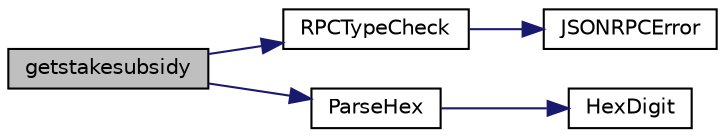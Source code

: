 digraph "getstakesubsidy"
{
  edge [fontname="Helvetica",fontsize="10",labelfontname="Helvetica",labelfontsize="10"];
  node [fontname="Helvetica",fontsize="10",shape=record];
  rankdir="LR";
  Node70 [label="getstakesubsidy",height=0.2,width=0.4,color="black", fillcolor="grey75", style="filled", fontcolor="black"];
  Node70 -> Node71 [color="midnightblue",fontsize="10",style="solid",fontname="Helvetica"];
  Node71 [label="RPCTypeCheck",height=0.2,width=0.4,color="black", fillcolor="white", style="filled",URL="$rpcserver_8cpp.html#a6f9782b3c0efdb472b355c60bd90f2b6"];
  Node71 -> Node72 [color="midnightblue",fontsize="10",style="solid",fontname="Helvetica"];
  Node72 [label="JSONRPCError",height=0.2,width=0.4,color="black", fillcolor="white", style="filled",URL="$rpcprotocol_8cpp.html#a17b1bb111ab339efc951929834766039"];
  Node70 -> Node73 [color="midnightblue",fontsize="10",style="solid",fontname="Helvetica"];
  Node73 [label="ParseHex",height=0.2,width=0.4,color="black", fillcolor="white", style="filled",URL="$util_8cpp.html#abea395175fbc4a788ed0f0a41710b8a7"];
  Node73 -> Node74 [color="midnightblue",fontsize="10",style="solid",fontname="Helvetica"];
  Node74 [label="HexDigit",height=0.2,width=0.4,color="black", fillcolor="white", style="filled",URL="$util_8cpp.html#aa59e8a8c5a39cb5041f93bb95dd02119"];
}
